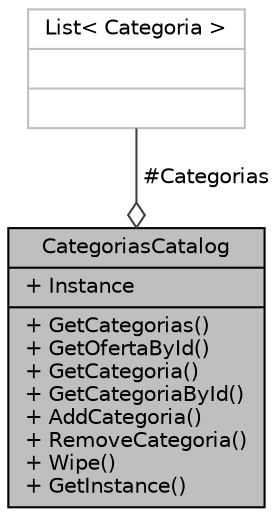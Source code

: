 digraph "CategoriasCatalog"
{
 // INTERACTIVE_SVG=YES
 // LATEX_PDF_SIZE
  edge [fontname="Helvetica",fontsize="10",labelfontname="Helvetica",labelfontsize="10"];
  node [fontname="Helvetica",fontsize="10",shape=record];
  Node1 [label="{CategoriasCatalog\n|+ Instance\l|+ GetCategorias()\l+ GetOfertaById()\l+ GetCategoria()\l+ GetCategoriaById()\l+ AddCategoria()\l+ RemoveCategoria()\l+ Wipe()\l+ GetInstance()\l}",height=0.2,width=0.4,color="black", fillcolor="grey75", style="filled", fontcolor="black",tooltip="Clase para manejar el catálogo de categorías."];
  Node2 -> Node1 [color="grey25",fontsize="10",style="solid",label=" #Categorias" ,arrowhead="odiamond",fontname="Helvetica"];
  Node2 [label="{List\< Categoria \>\n||}",height=0.2,width=0.4,color="grey75", fillcolor="white", style="filled",tooltip=" "];
}

